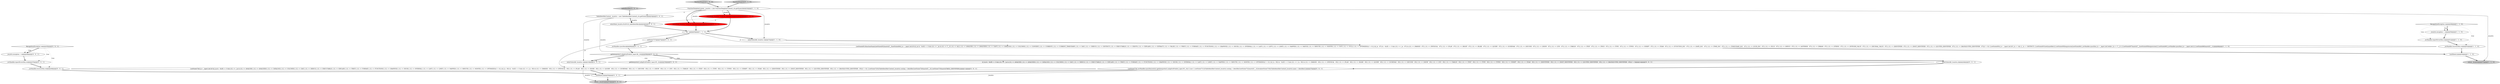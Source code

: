 digraph {
8 [style = filled, label = "int _la@@@5@@@['1', '1', '1']", fillcolor = white, shape = ellipse image = "AAA0AAABBB1BBB"];
0 [style = filled, label = "return _localctx@@@57@@@['1', '1', '0']", fillcolor = lightgray, shape = ellipse image = "AAA0AAABBB1BBB"];
16 [style = filled, label = "RecognitionException re@@@45@@@['0', '0', '1']", fillcolor = white, shape = diamond image = "AAA0AAABBB3BBB"];
11 [style = filled, label = "RecognitionException re@@@49@@@['1', '1', '0']", fillcolor = white, shape = diamond image = "AAA0AAABBB1BBB"];
27 [style = filled, label = "enterOuterAlt(_localctx,1)@@@10@@@['0', '0', '1']", fillcolor = white, shape = ellipse image = "AAA0AAABBB3BBB"];
7 [style = filled, label = "_errHandler.recover(this,re)@@@52@@@['1', '1', '0']", fillcolor = white, shape = ellipse image = "AAA0AAABBB1BBB"];
23 [style = filled, label = "{setState(728)_la = _input.LA(1)if ((((_la) & ~0x3f) == 0 && ((1L << _la) & ((1L << ANALYZE) | (1L << ANALYZED) | (1L << CATALOGS) | (1L << COLUMNS) | (1L << DAY) | (1L << DEBUG) | (1L << EXECUTABLE) | (1L << EXPLAIN) | (1L << FIRST) | (1L << FORMAT) | (1L << FUNCTIONS) | (1L << GRAPHVIZ) | (1L << HOUR) | (1L << INTERVAL) | (1L << LAST) | (1L << LIMIT) | (1L << MAPPED) | (1L << MINUTE) | (1L << MONTH) | (1L << OPTIMIZED))) != 0) || ((((_la - 65)) & ~0x3f) == 0 && ((1L << (_la - 65)) & ((1L << (PARSED - 65)) | (1L << (PHYSICAL - 65)) | (1L << (PLAN - 65)) | (1L << (RLIKE - 65)) | (1L << (QUERY - 65)) | (1L << (SCHEMAS - 65)) | (1L << (SECOND - 65)) | (1L << (SHOW - 65)) | (1L << (SYS - 65)) | (1L << (TABLES - 65)) | (1L << (TEXT - 65)) | (1L << (TYPE - 65)) | (1L << (TYPES - 65)) | (1L << (VERIFY - 65)) | (1L << (YEAR - 65)) | (1L << (IDENTIFIER - 65)) | (1L << (DIGIT_IDENTIFIER - 65)) | (1L << (QUOTED_IDENTIFIER - 65)) | (1L << (BACKQUOTED_IDENTIFIER - 65)))) != 0)) {{setState(725)((TableIdentifierContext)_localctx).catalog = identifier()setState(726)match(T__3)}}setState(730)match(TABLE_IDENTIFIER)}@@@11@@@['0', '0', '1']", fillcolor = white, shape = ellipse image = "AAA0AAABBB3BBB"];
22 [style = filled, label = "_errHandler.sync(this)@@@8@@@['0', '0', '1']", fillcolor = white, shape = ellipse image = "AAA0AAABBB3BBB"];
28 [style = filled, label = "_errHandler.reportError(this,re)@@@47@@@['0', '0', '1']", fillcolor = white, shape = ellipse image = "AAA0AAABBB3BBB"];
20 [style = filled, label = "enterRule(_localctx,94,RULE_tableIdentifier)@@@4@@@['0', '0', '1']", fillcolor = white, shape = ellipse image = "AAA0AAABBB3BBB"];
10 [style = filled, label = "enterOuterAlt(_localctx,1)@@@7@@@['1', '1', '0']", fillcolor = white, shape = ellipse image = "AAA0AAABBB1BBB"];
4 [style = filled, label = "functionTemplate['1', '0', '0']", fillcolor = lightgray, shape = diamond image = "AAA0AAABBB1BBB"];
29 [style = filled, label = "{setState(734)_errHandler.sync(this)switch (getInterpreter().adaptivePredict(_input,95,_ctx)) {case 1:{setState(731)((TableIdentifierContext)_localctx).catalog = identifier()setState(732)match(T__3)}breaksetState(736)((TableIdentifierContext)_localctx).name = identifier()}@@@27@@@['0', '0', '1']", fillcolor = white, shape = ellipse image = "AAA0AAABBB3BBB"];
30 [style = filled, label = "tableIdentifier['0', '0', '1']", fillcolor = lightgray, shape = diamond image = "AAA0AAABBB3BBB"];
17 [style = filled, label = "_errHandler.recover(this,re)@@@48@@@['0', '0', '1']", fillcolor = white, shape = ellipse image = "AAA0AAABBB3BBB"];
18 [style = filled, label = "{exitRule()}@@@50@@@['0', '0', '1']", fillcolor = white, shape = ellipse image = "AAA0AAABBB3BBB"];
13 [style = filled, label = "functionTemplate['0', '1', '0']", fillcolor = lightgray, shape = diamond image = "AAA0AAABBB2BBB"];
9 [style = filled, label = "{setState(651)functionName()setState(652)match(T__0)setState(664)_la = _input.LA(1)if ((((_la) & ~0x3f) == 0 && ((1L << _la) & ((1L << T__0) | (1L << ALL) | (1L << ANALYZE) | (1L << ANALYZED) | (1L << CAST) | (1L << CATALOGS) | (1L << COLUMNS) | (1L << CONVERT) | (1L << CURRENT) | (1L << CURRENT_TIMESTAMP) | (1L << DAY) | (1L << DEBUG) | (1L << DISTINCT) | (1L << EXECUTABLE) | (1L << EXISTS) | (1L << EXPLAIN) | (1L << EXTRACT) | (1L << FALSE) | (1L << FIRST) | (1L << FORMAT) | (1L << FUNCTIONS) | (1L << GRAPHVIZ) | (1L << HOUR) | (1L << INTERVAL) | (1L << LAST) | (1L << LEFT) | (1L << LIMIT) | (1L << MAPPED) | (1L << MATCH) | (1L << MINUTE) | (1L << MONTH) | (1L << NOT) | (1L << NULL) | (1L << OPTIMIZED))) != 0) || ((((_la - 67)) & ~0x3f) == 0 && ((1L << (_la - 67)) & ((1L << (PARSED - 67)) | (1L << (PHYSICAL - 67)) | (1L << (PLAN - 67)) | (1L << (RIGHT - 67)) | (1L << (RLIKE - 67)) | (1L << (QUERY - 67)) | (1L << (SCHEMAS - 67)) | (1L << (SECOND - 67)) | (1L << (SHOW - 67)) | (1L << (SYS - 67)) | (1L << (TABLES - 67)) | (1L << (TEXT - 67)) | (1L << (TRUE - 67)) | (1L << (TYPE - 67)) | (1L << (TYPES - 67)) | (1L << (VERIFY - 67)) | (1L << (YEAR - 67)) | (1L << (FUNCTION_ESC - 67)) | (1L << (DATE_ESC - 67)) | (1L << (TIME_ESC - 67)) | (1L << (TIMESTAMP_ESC - 67)) | (1L << (GUID_ESC - 67)) | (1L << (PLUS - 67)) | (1L << (MINUS - 67)) | (1L << (ASTERISK - 67)) | (1L << (PARAM - 67)) | (1L << (STRING - 67)) | (1L << (INTEGER_VALUE - 67)) | (1L << (DECIMAL_VALUE - 67)) | (1L << (IDENTIFIER - 67)) | (1L << (DIGIT_IDENTIFIER - 67)) | (1L << (QUOTED_IDENTIFIER - 67)) | (1L << (BACKQUOTED_IDENTIFIER - 67)))) != 0)) {{setState(654)_la = _input.LA(1)if (_la == ALL || _la == DISTINCT) {{setState(653)setQuantifier()}}setState(656)expression()setState(661)_errHandler.sync(this)_la = _input.LA(1)while (_la == T__2) {{{setState(657)match(T__2)setState(658)expression()}}setState(663)_errHandler.sync(this)_la = _input.LA(1)}}}setState(666)match(T__1)}@@@8@@@['1', '1', '0']", fillcolor = white, shape = ellipse image = "AAA0AAABBB1BBB"];
3 [style = filled, label = "enterRule(_localctx,74,RULE_functionTemplate)@@@4@@@['1', '0', '0']", fillcolor = red, shape = ellipse image = "AAA1AAABBB1BBB"];
2 [style = filled, label = "{exitRule()}@@@54@@@['1', '1', '0']", fillcolor = white, shape = ellipse image = "AAA0AAABBB1BBB"];
5 [style = filled, label = "_errHandler.reportError(this,re)@@@51@@@['1', '1', '0']", fillcolor = white, shape = ellipse image = "AAA0AAABBB1BBB"];
14 [style = filled, label = "setState(737)@@@7@@@['0', '0', '1']", fillcolor = white, shape = ellipse image = "AAA0AAABBB3BBB"];
6 [style = filled, label = "_localctx.exception = re@@@50@@@['1', '1', '0']", fillcolor = white, shape = ellipse image = "AAA0AAABBB1BBB"];
21 [style = filled, label = "_localctx.exception = re@@@46@@@['0', '0', '1']", fillcolor = white, shape = ellipse image = "AAA0AAABBB3BBB"];
31 [style = filled, label = "TableIdentifierContext _localctx = new TableIdentifierContext(_ctx,getState())@@@3@@@['0', '0', '1']", fillcolor = white, shape = ellipse image = "AAA0AAABBB3BBB"];
15 [style = filled, label = "return _localctx@@@53@@@['0', '0', '1']", fillcolor = lightgray, shape = ellipse image = "AAA0AAABBB3BBB"];
1 [style = filled, label = "FunctionTemplateContext _localctx = new FunctionTemplateContext(_ctx,getState())@@@3@@@['1', '1', '0']", fillcolor = white, shape = ellipse image = "AAA0AAABBB1BBB"];
19 [style = filled, label = "enterOuterAlt(_localctx,2)@@@26@@@['0', '0', '1']", fillcolor = white, shape = ellipse image = "AAA0AAABBB3BBB"];
25 [style = filled, label = "getInterpreter().adaptivePredict(_input,95,_ctx)@@@30@@@['0', '0', '1']", fillcolor = white, shape = diamond image = "AAA0AAABBB3BBB"];
24 [style = filled, label = "getInterpreter().adaptivePredict(_input,96,_ctx)@@@9@@@['0', '0', '1']", fillcolor = white, shape = diamond image = "AAA0AAABBB3BBB"];
26 [style = filled, label = "(((_la) & ~0x3f) == 0 && ((1L << _la) & ((1L << ANALYZE) | (1L << ANALYZED) | (1L << CATALOGS) | (1L << COLUMNS) | (1L << DAY) | (1L << DEBUG) | (1L << EXECUTABLE) | (1L << EXPLAIN) | (1L << FIRST) | (1L << FORMAT) | (1L << FUNCTIONS) | (1L << GRAPHVIZ) | (1L << HOUR) | (1L << INTERVAL) | (1L << LAST) | (1L << LIMIT) | (1L << MAPPED) | (1L << MINUTE) | (1L << MONTH) | (1L << OPTIMIZED))) != 0) || ((((_la - 65)) & ~0x3f) == 0 && ((1L << (_la - 65)) & ((1L << (PARSED - 65)) | (1L << (PHYSICAL - 65)) | (1L << (PLAN - 65)) | (1L << (RLIKE - 65)) | (1L << (QUERY - 65)) | (1L << (SCHEMAS - 65)) | (1L << (SECOND - 65)) | (1L << (SHOW - 65)) | (1L << (SYS - 65)) | (1L << (TABLES - 65)) | (1L << (TEXT - 65)) | (1L << (TYPE - 65)) | (1L << (TYPES - 65)) | (1L << (VERIFY - 65)) | (1L << (YEAR - 65)) | (1L << (IDENTIFIER - 65)) | (1L << (DIGIT_IDENTIFIER - 65)) | (1L << (QUOTED_IDENTIFIER - 65)) | (1L << (BACKQUOTED_IDENTIFIER - 65)))) != 0)@@@14@@@['0', '0', '1']", fillcolor = white, shape = diamond image = "AAA0AAABBB3BBB"];
12 [style = filled, label = "enterRule(_localctx,76,RULE_functionTemplate)@@@4@@@['0', '1', '0']", fillcolor = red, shape = ellipse image = "AAA1AAABBB2BBB"];
11->7 [style = dotted, label="true"];
8->10 [style = bold, label=""];
1->3 [style = solid, label="_localctx"];
24->19 [style = bold, label=""];
24->25 [style = dotted, label="true"];
9->2 [style = bold, label=""];
1->10 [style = solid, label="_localctx"];
19->29 [style = bold, label=""];
1->31 [style = dashed, label="0"];
31->20 [style = solid, label="_localctx"];
11->6 [style = bold, label=""];
16->17 [style = dotted, label="true"];
18->15 [style = bold, label=""];
14->22 [style = bold, label=""];
1->3 [style = bold, label=""];
8->14 [style = bold, label=""];
11->5 [style = dotted, label="true"];
24->27 [style = dotted, label="true"];
8->9 [style = solid, label="_la"];
8->23 [style = solid, label="_la"];
13->1 [style = bold, label=""];
21->28 [style = bold, label=""];
29->18 [style = bold, label=""];
1->12 [style = solid, label="_localctx"];
31->19 [style = solid, label="_localctx"];
6->5 [style = bold, label=""];
20->8 [style = bold, label=""];
2->0 [style = bold, label=""];
3->12 [style = dashed, label="0"];
24->26 [style = dotted, label="true"];
30->31 [style = bold, label=""];
7->2 [style = bold, label=""];
12->8 [style = bold, label=""];
23->15 [style = solid, label="_localctx"];
3->8 [style = bold, label=""];
16->21 [style = bold, label=""];
17->18 [style = bold, label=""];
11->6 [style = dotted, label="true"];
3->20 [style = dashed, label="0"];
1->12 [style = bold, label=""];
28->17 [style = bold, label=""];
5->7 [style = bold, label=""];
24->19 [style = dotted, label="true"];
16->21 [style = dotted, label="true"];
27->23 [style = bold, label=""];
10->9 [style = bold, label=""];
4->1 [style = bold, label=""];
22->24 [style = bold, label=""];
29->15 [style = solid, label="_localctx"];
31->20 [style = bold, label=""];
16->28 [style = dotted, label="true"];
24->27 [style = bold, label=""];
23->18 [style = bold, label=""];
1->0 [style = solid, label="_localctx"];
31->27 [style = solid, label="_localctx"];
}
